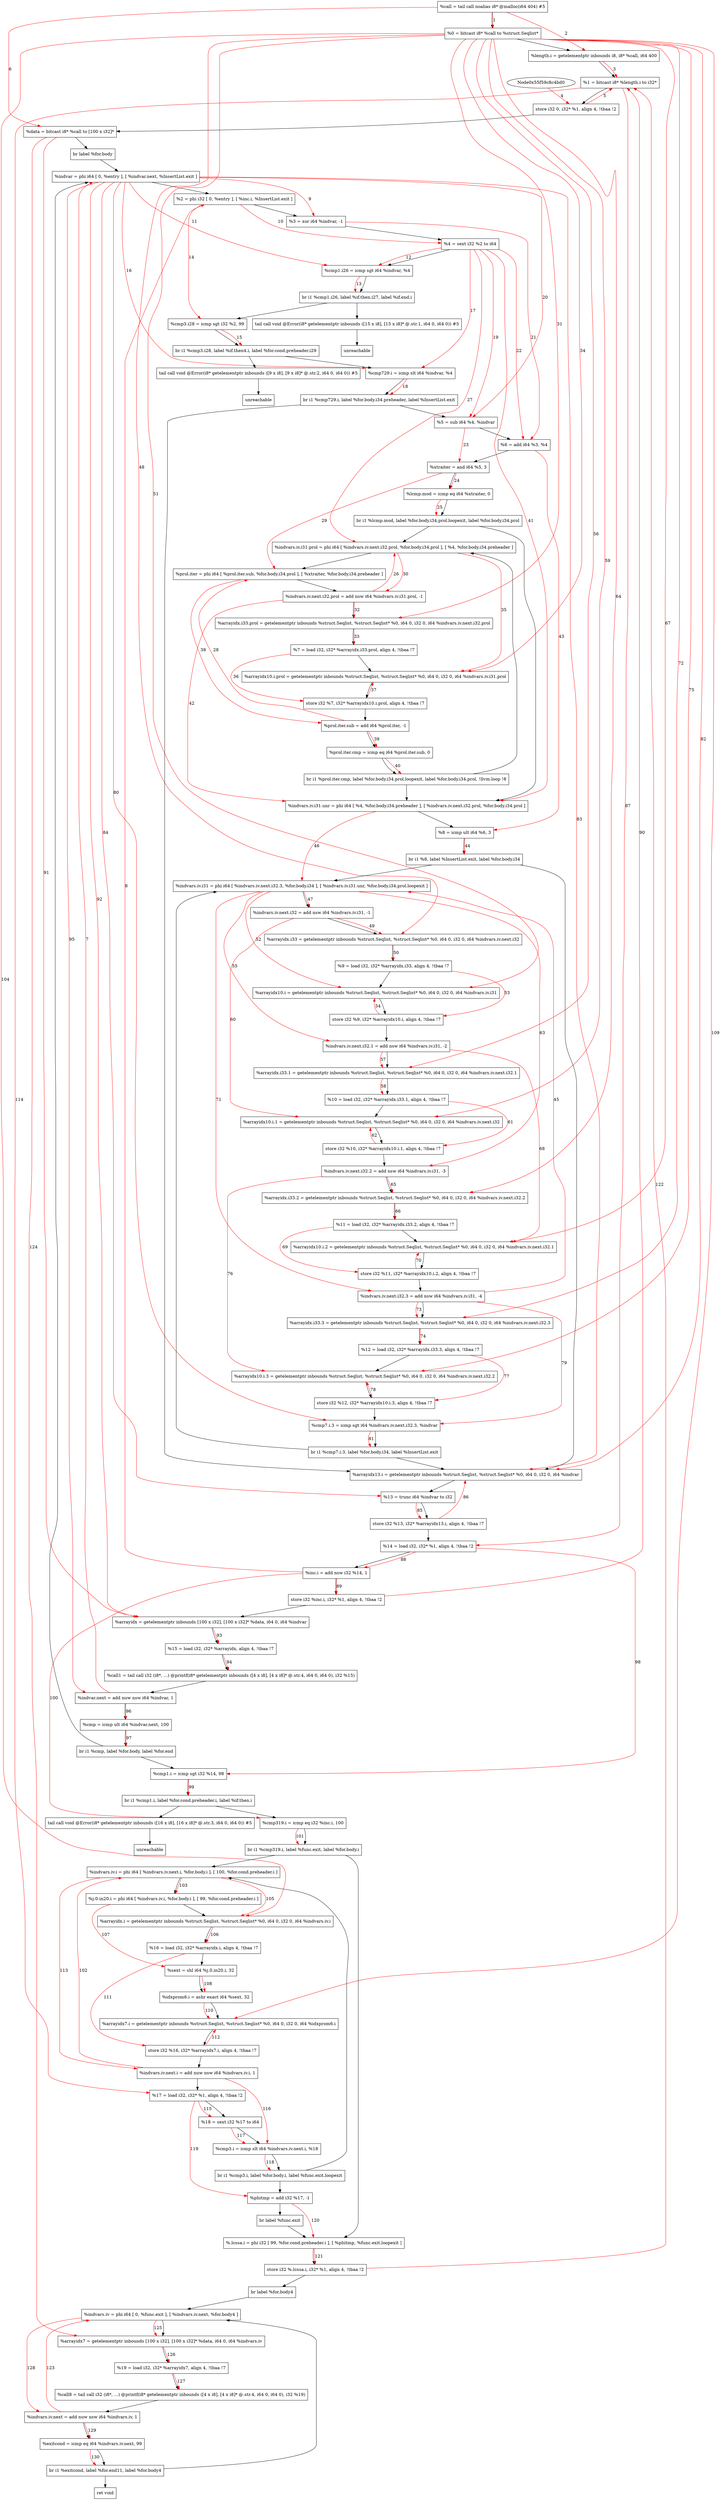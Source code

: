digraph "CDFG for'main' function" {
	Node0x55f59c8ccb30[shape=record, label="  %call = tail call noalias i8* @malloc(i64 404) #5"]
	Node0x55f59c8ccc08[shape=record, label="  %0 = bitcast i8* %call to %struct.Seqlist*"]
	Node0x55f59c8cccd0[shape=record, label="  %length.i = getelementptr inbounds i8, i8* %call, i64 400"]
	Node0x55f59c8ccd68[shape=record, label="  %1 = bitcast i8* %length.i to i32*"]
	Node0x55f59c8cce00[shape=record, label="  store i32 0, i32* %1, align 4, !tbaa !2"]
	Node0x55f59c8cce68[shape=record, label="  %data = bitcast i8* %call to [100 x i32]*"]
	Node0x55f59c8ccfa8[shape=record, label="  br label %for.body"]
	Node0x55f59c8c8bc8[shape=record, label="  %indvar = phi i64 [ 0, %entry ], [ %indvar.next, %InsertList.exit ]"]
	Node0x55f59c8c8d68[shape=record, label="  %2 = phi i32 [ 0, %entry ], [ %inc.i, %InsertList.exit ]"]
	Node0x55f59c8c8e30[shape=record, label="  %3 = xor i64 %indvar, -1"]
	Node0x55f59c8c8e88[shape=record, label="  %4 = sext i32 %2 to i64"]
	Node0x55f59c8c8f50[shape=record, label="  %cmp1.i26 = icmp sgt i64 %indvar, %4"]
	Node0x55f59c8c9198[shape=record, label="  br i1 %cmp1.i26, label %if.then.i27, label %if.end.i"]
	Node0x55f59c8c9230[shape=record, label="  tail call void @Error(i8* getelementptr inbounds ([15 x i8], [15 x i8]* @.str.1, i64 0, i64 0)) #5"]
	Node0x55f59c8ce060[shape=record, label="  unreachable"]
	Node0x55f59c8ce0d0[shape=record, label="  %cmp3.i28 = icmp sgt i32 %2, 99"]
	Node0x55f59c8cc708[shape=record, label="  br i1 %cmp3.i28, label %if.then4.i, label %for.cond.preheader.i29"]
	Node0x55f59c8ce440[shape=record, label="  %cmp729.i = icmp slt i64 %indvar, %4"]
	Node0x55f59c8ce578[shape=record, label="  br i1 %cmp729.i, label %for.body.i34.preheader, label %InsertList.exit"]
	Node0x55f59c8ce5f0[shape=record, label="  %5 = sub i64 %4, %indvar"]
	Node0x55f59c8ce660[shape=record, label="  %6 = add i64 %3, %4"]
	Node0x55f59c8ce6d0[shape=record, label="  %xtraiter = and i64 %5, 3"]
	Node0x55f59c8ce740[shape=record, label="  %lcmp.mod = icmp eq i64 %xtraiter, 0"]
	Node0x55f59c8ce9c8[shape=record, label="  br i1 %lcmp.mod, label %for.body.i34.prol.loopexit, label %for.body.i34.prol"]
	Node0x55f59c8ceb18[shape=record, label="  %indvars.iv.i31.prol = phi i64 [ %indvars.iv.next.i32.prol, %for.body.i34.prol ], [ %4, %for.body.i34.preheader ]"]
	Node0x55f59c8ceca8[shape=record, label="  %prol.iter = phi i64 [ %prol.iter.sub, %for.body.i34.prol ], [ %xtraiter, %for.body.i34.preheader ]"]
	Node0x55f59c8ceda0[shape=record, label="  %indvars.iv.next.i32.prol = add nsw i64 %indvars.iv.i31.prol, -1"]
	Node0x55f59c8cee40[shape=record, label="  %arrayidx.i33.prol = getelementptr inbounds %struct.Seqlist, %struct.Seqlist* %0, i64 0, i32 0, i64 %indvars.iv.next.i32.prol"]
	Node0x55f59c8ce938[shape=record, label="  %7 = load i32, i32* %arrayidx.i33.prol, align 4, !tbaa !7"]
	Node0x55f59c8ceef0[shape=record, label="  %arrayidx10.i.prol = getelementptr inbounds %struct.Seqlist, %struct.Seqlist* %0, i64 0, i32 0, i64 %indvars.iv.i31.prol"]
	Node0x55f59c8cef70[shape=record, label="  store i32 %7, i32* %arrayidx10.i.prol, align 4, !tbaa !7"]
	Node0x55f59c8ceff0[shape=record, label="  %prol.iter.sub = add i64 %prol.iter, -1"]
	Node0x55f59c8cf380[shape=record, label="  %prol.iter.cmp = icmp eq i64 %prol.iter.sub, 0"]
	Node0x55f59c8cf408[shape=record, label="  br i1 %prol.iter.cmp, label %for.body.i34.prol.loopexit, label %for.body.i34.prol, !llvm.loop !8"]
	Node0x55f59c8cf568[shape=record, label="  %indvars.iv.i31.unr = phi i64 [ %4, %for.body.i34.preheader ], [ %indvars.iv.next.i32.prol, %for.body.i34.prol ]"]
	Node0x55f59c8cf630[shape=record, label="  %8 = icmp ult i64 %6, 3"]
	Node0x55f59c8cf748[shape=record, label="  br i1 %8, label %InsertList.exit, label %for.body.i34"]
	Node0x55f59c8cf7c0[shape=record, label="  tail call void @Error(i8* getelementptr inbounds ([9 x i8], [9 x i8]* @.str.2, i64 0, i64 0)) #5"]
	Node0x55f59c8cf860[shape=record, label="  unreachable"]
	Node0x55f59c8cf8d8[shape=record, label="  %indvars.iv.i31 = phi i64 [ %indvars.iv.next.i32.3, %for.body.i34 ], [ %indvars.iv.i31.unr, %for.body.i34.prol.loopexit ]"]
	Node0x55f59c8cf9a0[shape=record, label="  %indvars.iv.next.i32 = add nsw i64 %indvars.iv.i31, -1"]
	Node0x55f59c8cfad0[shape=record, label="  %arrayidx.i33 = getelementptr inbounds %struct.Seqlist, %struct.Seqlist* %0, i64 0, i32 0, i64 %indvars.iv.next.i32"]
	Node0x55f59c8c9108[shape=record, label="  %9 = load i32, i32* %arrayidx.i33, align 4, !tbaa !7"]
	Node0x55f59c8cfb80[shape=record, label="  %arrayidx10.i = getelementptr inbounds %struct.Seqlist, %struct.Seqlist* %0, i64 0, i32 0, i64 %indvars.iv.i31"]
	Node0x55f59c8cfc00[shape=record, label="  store i32 %9, i32* %arrayidx10.i, align 4, !tbaa !7"]
	Node0x55f59c8cfc80[shape=record, label="  %indvars.iv.next.i32.1 = add nsw i64 %indvars.iv.i31, -2"]
	Node0x55f59c8cfdb0[shape=record, label="  %arrayidx.i33.1 = getelementptr inbounds %struct.Seqlist, %struct.Seqlist* %0, i64 0, i32 0, i64 %indvars.iv.next.i32.1"]
	Node0x55f59c8cebf8[shape=record, label="  %10 = load i32, i32* %arrayidx.i33.1, align 4, !tbaa !7"]
	Node0x55f59c8cfe90[shape=record, label="  %arrayidx10.i.1 = getelementptr inbounds %struct.Seqlist, %struct.Seqlist* %0, i64 0, i32 0, i64 %indvars.iv.next.i32"]
	Node0x55f59c8cff10[shape=record, label="  store i32 %10, i32* %arrayidx10.i.1, align 4, !tbaa !7"]
	Node0x55f59c8cff90[shape=record, label="  %indvars.iv.next.i32.2 = add nsw i64 %indvars.iv.i31, -3"]
	Node0x55f59c8d0090[shape=record, label="  %arrayidx.i33.2 = getelementptr inbounds %struct.Seqlist, %struct.Seqlist* %0, i64 0, i32 0, i64 %indvars.iv.next.i32.2"]
	Node0x55f59c8d00f8[shape=record, label="  %11 = load i32, i32* %arrayidx.i33.2, align 4, !tbaa !7"]
	Node0x55f59c8d01d0[shape=record, label="  %arrayidx10.i.2 = getelementptr inbounds %struct.Seqlist, %struct.Seqlist* %0, i64 0, i32 0, i64 %indvars.iv.next.i32.1"]
	Node0x55f59c8d0250[shape=record, label="  store i32 %11, i32* %arrayidx10.i.2, align 4, !tbaa !7"]
	Node0x55f59c8d02d0[shape=record, label="  %indvars.iv.next.i32.3 = add nsw i64 %indvars.iv.i31, -4"]
	Node0x55f59c8d0370[shape=record, label="  %arrayidx.i33.3 = getelementptr inbounds %struct.Seqlist, %struct.Seqlist* %0, i64 0, i32 0, i64 %indvars.iv.next.i32.3"]
	Node0x55f59c8c9028[shape=record, label="  %12 = load i32, i32* %arrayidx.i33.3, align 4, !tbaa !7"]
	Node0x55f59c8d0450[shape=record, label="  %arrayidx10.i.3 = getelementptr inbounds %struct.Seqlist, %struct.Seqlist* %0, i64 0, i32 0, i64 %indvars.iv.next.i32.2"]
	Node0x55f59c8d04d0[shape=record, label="  store i32 %12, i32* %arrayidx10.i.3, align 4, !tbaa !7"]
	Node0x55f59c8d0580[shape=record, label="  %cmp7.i.3 = icmp sgt i64 %indvars.iv.next.i32.3, %indvar"]
	Node0x55f59c8d0608[shape=record, label="  br i1 %cmp7.i.3, label %for.body.i34, label %InsertList.exit"]
	Node0x55f59c8d06b0[shape=record, label="  %arrayidx13.i = getelementptr inbounds %struct.Seqlist, %struct.Seqlist* %0, i64 0, i32 0, i64 %indvar"]
	Node0x55f59c8c8b78[shape=record, label="  %13 = trunc i64 %indvar to i32"]
	Node0x55f59c8d0730[shape=record, label="  store i32 %13, i32* %arrayidx13.i, align 4, !tbaa !7"]
	Node0x55f59c8d0798[shape=record, label="  %14 = load i32, i32* %1, align 4, !tbaa !2"]
	Node0x55f59c8d0810[shape=record, label="  %inc.i = add nsw i32 %14, 1"]
	Node0x55f59c8d0880[shape=record, label="  store i32 %inc.i, i32* %1, align 4, !tbaa !2"]
	Node0x55f59c8d0918[shape=record, label="  %arrayidx = getelementptr inbounds [100 x i32], [100 x i32]* %data, i64 0, i64 %indvar"]
	Node0x55f59c8c8ce8[shape=record, label="  %15 = load i32, i32* %arrayidx, align 4, !tbaa !7"]
	Node0x55f59c8d0a38[shape=record, label="  %call1 = tail call i32 (i8*, ...) @printf(i8* getelementptr inbounds ([4 x i8], [4 x i8]* @.str.4, i64 0, i64 0), i32 %15)"]
	Node0x55f59c8d0b10[shape=record, label="  %indvar.next = add nuw nsw i64 %indvar, 1"]
	Node0x55f59c8d0b80[shape=record, label="  %cmp = icmp ult i64 %indvar.next, 100"]
	Node0x55f59c8d12b8[shape=record, label="  br i1 %cmp, label %for.body, label %for.end"]
	Node0x55f59c8d1330[shape=record, label="  %cmp1.i = icmp sgt i32 %14, 98"]
	Node0x55f59c8d1558[shape=record, label="  br i1 %cmp1.i, label %for.cond.preheader.i, label %if.then.i"]
	Node0x55f59c8d1630[shape=record, label="  %cmp319.i = icmp eq i32 %inc.i, 100"]
	Node0x55f59c8d1848[shape=record, label="  br i1 %cmp319.i, label %func.exit, label %for.body.i"]
	Node0x55f59c8d18e0[shape=record, label="  tail call void @Error(i8* getelementptr inbounds ([16 x i8], [16 x i8]* @.str.3, i64 0, i64 0)) #5"]
	Node0x55f59c8d1980[shape=record, label="  unreachable"]
	Node0x55f59c8d1a58[shape=record, label="  %indvars.iv.i = phi i64 [ %indvars.iv.next.i, %for.body.i ], [ 100, %for.cond.preheader.i ]"]
	Node0x55f59c8d1b58[shape=record, label="  %j.0.in20.i = phi i64 [ %indvars.iv.i, %for.body.i ], [ 99, %for.cond.preheader.i ]"]
	Node0x55f59c8d1c50[shape=record, label="  %arrayidx.i = getelementptr inbounds %struct.Seqlist, %struct.Seqlist* %0, i64 0, i32 0, i64 %indvars.iv.i"]
	Node0x55f59c8d14c8[shape=record, label="  %16 = load i32, i32* %arrayidx.i, align 4, !tbaa !7"]
	Node0x55f59c8d1d00[shape=record, label="  %sext = shl i64 %j.0.in20.i, 32"]
	Node0x55f59c8d1d90[shape=record, label="  %idxprom6.i = ashr exact i64 %sext, 32"]
	Node0x55f59c8d1e60[shape=record, label="  %arrayidx7.i = getelementptr inbounds %struct.Seqlist, %struct.Seqlist* %0, i64 0, i32 0, i64 %idxprom6.i"]
	Node0x55f59c8d1f10[shape=record, label="  store i32 %16, i32* %arrayidx7.i, align 4, !tbaa !7"]
	Node0x55f59c8d1fc0[shape=record, label="  %indvars.iv.next.i = add nuw nsw i64 %indvars.iv.i, 1"]
	Node0x55f59c8d17b8[shape=record, label="  %17 = load i32, i32* %1, align 4, !tbaa !2"]
	Node0x55f59c8d2018[shape=record, label="  %18 = sext i32 %17 to i64"]
	Node0x55f59c8d20c0[shape=record, label="  %cmp3.i = icmp slt i64 %indvars.iv.next.i, %18"]
	Node0x55f59c8cf6b8[shape=record, label="  br i1 %cmp3.i, label %for.body.i, label %func.exit.loopexit"]
	Node0x55f59c8d2200[shape=record, label="  %phitmp = add i32 %17, -1"]
	Node0x55f59c8d2168[shape=record, label="  br label %func.exit"]
	Node0x55f59c8d2248[shape=record, label="  %.lcssa.i = phi i32 [ 99, %for.cond.preheader.i ], [ %phitmp, %func.exit.loopexit ]"]
	Node0x55f59c8d2310[shape=record, label="  store i32 %.lcssa.i, i32* %1, align 4, !tbaa !2"]
	Node0x55f59c8d23c8[shape=record, label="  br label %for.body4"]
	Node0x55f59c8d2478[shape=record, label="  %indvars.iv = phi i64 [ 0, %func.exit ], [ %indvars.iv.next, %for.body4 ]"]
	Node0x55f59c8d2588[shape=record, label="  %arrayidx7 = getelementptr inbounds [100 x i32], [100 x i32]* %data, i64 0, i64 %indvars.iv"]
	Node0x55f59c8d2628[shape=record, label="  %19 = load i32, i32* %arrayidx7, align 4, !tbaa !7"]
	Node0x55f59c8d26d8[shape=record, label="  %call8 = tail call i32 (i8*, ...) @printf(i8* getelementptr inbounds ([4 x i8], [4 x i8]* @.str.4, i64 0, i64 0), i32 %19)"]
	Node0x55f59c8d27b0[shape=record, label="  %indvars.iv.next = add nuw nsw i64 %indvars.iv, 1"]
	Node0x55f59c8d2820[shape=record, label="  %exitcond = icmp eq i64 %indvars.iv.next, 99"]
	Node0x55f59c8d2928[shape=record, label="  br i1 %exitcond, label %for.end11, label %for.body4"]
	Node0x55f59c8d2970[shape=record, label="  ret void"]
	Node0x55f59c8ccb30 -> Node0x55f59c8ccc08
	Node0x55f59c8ccc08 -> Node0x55f59c8cccd0
	Node0x55f59c8cccd0 -> Node0x55f59c8ccd68
	Node0x55f59c8ccd68 -> Node0x55f59c8cce00
	Node0x55f59c8cce00 -> Node0x55f59c8cce68
	Node0x55f59c8cce68 -> Node0x55f59c8ccfa8
	Node0x55f59c8ccfa8 -> Node0x55f59c8c8bc8
	Node0x55f59c8c8bc8 -> Node0x55f59c8c8d68
	Node0x55f59c8c8d68 -> Node0x55f59c8c8e30
	Node0x55f59c8c8e30 -> Node0x55f59c8c8e88
	Node0x55f59c8c8e88 -> Node0x55f59c8c8f50
	Node0x55f59c8c8f50 -> Node0x55f59c8c9198
	Node0x55f59c8c9198 -> Node0x55f59c8c9230
	Node0x55f59c8c9198 -> Node0x55f59c8ce0d0
	Node0x55f59c8c9230 -> Node0x55f59c8ce060
	Node0x55f59c8ce0d0 -> Node0x55f59c8cc708
	Node0x55f59c8cc708 -> Node0x55f59c8cf7c0
	Node0x55f59c8cc708 -> Node0x55f59c8ce440
	Node0x55f59c8ce440 -> Node0x55f59c8ce578
	Node0x55f59c8ce578 -> Node0x55f59c8ce5f0
	Node0x55f59c8ce578 -> Node0x55f59c8d06b0
	Node0x55f59c8ce5f0 -> Node0x55f59c8ce660
	Node0x55f59c8ce660 -> Node0x55f59c8ce6d0
	Node0x55f59c8ce6d0 -> Node0x55f59c8ce740
	Node0x55f59c8ce740 -> Node0x55f59c8ce9c8
	Node0x55f59c8ce9c8 -> Node0x55f59c8cf568
	Node0x55f59c8ce9c8 -> Node0x55f59c8ceb18
	Node0x55f59c8ceb18 -> Node0x55f59c8ceca8
	Node0x55f59c8ceca8 -> Node0x55f59c8ceda0
	Node0x55f59c8ceda0 -> Node0x55f59c8cee40
	Node0x55f59c8cee40 -> Node0x55f59c8ce938
	Node0x55f59c8ce938 -> Node0x55f59c8ceef0
	Node0x55f59c8ceef0 -> Node0x55f59c8cef70
	Node0x55f59c8cef70 -> Node0x55f59c8ceff0
	Node0x55f59c8ceff0 -> Node0x55f59c8cf380
	Node0x55f59c8cf380 -> Node0x55f59c8cf408
	Node0x55f59c8cf408 -> Node0x55f59c8cf568
	Node0x55f59c8cf408 -> Node0x55f59c8ceb18
	Node0x55f59c8cf568 -> Node0x55f59c8cf630
	Node0x55f59c8cf630 -> Node0x55f59c8cf748
	Node0x55f59c8cf748 -> Node0x55f59c8d06b0
	Node0x55f59c8cf748 -> Node0x55f59c8cf8d8
	Node0x55f59c8cf7c0 -> Node0x55f59c8cf860
	Node0x55f59c8cf8d8 -> Node0x55f59c8cf9a0
	Node0x55f59c8cf9a0 -> Node0x55f59c8cfad0
	Node0x55f59c8cfad0 -> Node0x55f59c8c9108
	Node0x55f59c8c9108 -> Node0x55f59c8cfb80
	Node0x55f59c8cfb80 -> Node0x55f59c8cfc00
	Node0x55f59c8cfc00 -> Node0x55f59c8cfc80
	Node0x55f59c8cfc80 -> Node0x55f59c8cfdb0
	Node0x55f59c8cfdb0 -> Node0x55f59c8cebf8
	Node0x55f59c8cebf8 -> Node0x55f59c8cfe90
	Node0x55f59c8cfe90 -> Node0x55f59c8cff10
	Node0x55f59c8cff10 -> Node0x55f59c8cff90
	Node0x55f59c8cff90 -> Node0x55f59c8d0090
	Node0x55f59c8d0090 -> Node0x55f59c8d00f8
	Node0x55f59c8d00f8 -> Node0x55f59c8d01d0
	Node0x55f59c8d01d0 -> Node0x55f59c8d0250
	Node0x55f59c8d0250 -> Node0x55f59c8d02d0
	Node0x55f59c8d02d0 -> Node0x55f59c8d0370
	Node0x55f59c8d0370 -> Node0x55f59c8c9028
	Node0x55f59c8c9028 -> Node0x55f59c8d0450
	Node0x55f59c8d0450 -> Node0x55f59c8d04d0
	Node0x55f59c8d04d0 -> Node0x55f59c8d0580
	Node0x55f59c8d0580 -> Node0x55f59c8d0608
	Node0x55f59c8d0608 -> Node0x55f59c8cf8d8
	Node0x55f59c8d0608 -> Node0x55f59c8d06b0
	Node0x55f59c8d06b0 -> Node0x55f59c8c8b78
	Node0x55f59c8c8b78 -> Node0x55f59c8d0730
	Node0x55f59c8d0730 -> Node0x55f59c8d0798
	Node0x55f59c8d0798 -> Node0x55f59c8d0810
	Node0x55f59c8d0810 -> Node0x55f59c8d0880
	Node0x55f59c8d0880 -> Node0x55f59c8d0918
	Node0x55f59c8d0918 -> Node0x55f59c8c8ce8
	Node0x55f59c8c8ce8 -> Node0x55f59c8d0a38
	Node0x55f59c8d0a38 -> Node0x55f59c8d0b10
	Node0x55f59c8d0b10 -> Node0x55f59c8d0b80
	Node0x55f59c8d0b80 -> Node0x55f59c8d12b8
	Node0x55f59c8d12b8 -> Node0x55f59c8c8bc8
	Node0x55f59c8d12b8 -> Node0x55f59c8d1330
	Node0x55f59c8d1330 -> Node0x55f59c8d1558
	Node0x55f59c8d1558 -> Node0x55f59c8d1630
	Node0x55f59c8d1558 -> Node0x55f59c8d18e0
	Node0x55f59c8d1630 -> Node0x55f59c8d1848
	Node0x55f59c8d1848 -> Node0x55f59c8d2248
	Node0x55f59c8d1848 -> Node0x55f59c8d1a58
	Node0x55f59c8d18e0 -> Node0x55f59c8d1980
	Node0x55f59c8d1a58 -> Node0x55f59c8d1b58
	Node0x55f59c8d1b58 -> Node0x55f59c8d1c50
	Node0x55f59c8d1c50 -> Node0x55f59c8d14c8
	Node0x55f59c8d14c8 -> Node0x55f59c8d1d00
	Node0x55f59c8d1d00 -> Node0x55f59c8d1d90
	Node0x55f59c8d1d90 -> Node0x55f59c8d1e60
	Node0x55f59c8d1e60 -> Node0x55f59c8d1f10
	Node0x55f59c8d1f10 -> Node0x55f59c8d1fc0
	Node0x55f59c8d1fc0 -> Node0x55f59c8d17b8
	Node0x55f59c8d17b8 -> Node0x55f59c8d2018
	Node0x55f59c8d2018 -> Node0x55f59c8d20c0
	Node0x55f59c8d20c0 -> Node0x55f59c8cf6b8
	Node0x55f59c8cf6b8 -> Node0x55f59c8d1a58
	Node0x55f59c8cf6b8 -> Node0x55f59c8d2200
	Node0x55f59c8d2200 -> Node0x55f59c8d2168
	Node0x55f59c8d2168 -> Node0x55f59c8d2248
	Node0x55f59c8d2248 -> Node0x55f59c8d2310
	Node0x55f59c8d2310 -> Node0x55f59c8d23c8
	Node0x55f59c8d23c8 -> Node0x55f59c8d2478
	Node0x55f59c8d2478 -> Node0x55f59c8d2588
	Node0x55f59c8d2588 -> Node0x55f59c8d2628
	Node0x55f59c8d2628 -> Node0x55f59c8d26d8
	Node0x55f59c8d26d8 -> Node0x55f59c8d27b0
	Node0x55f59c8d27b0 -> Node0x55f59c8d2820
	Node0x55f59c8d2820 -> Node0x55f59c8d2928
	Node0x55f59c8d2928 -> Node0x55f59c8d2970
	Node0x55f59c8d2928 -> Node0x55f59c8d2478
edge [color=red]
	Node0x55f59c8ccb30 -> Node0x55f59c8ccc08[label="1"]
	Node0x55f59c8ccb30 -> Node0x55f59c8cccd0[label="2"]
	Node0x55f59c8cccd0 -> Node0x55f59c8ccd68[label="3"]
	Node0x55f59c8c4bd0 -> Node0x55f59c8cce00[label="4"]
	Node0x55f59c8cce00 -> Node0x55f59c8ccd68[label="5"]
	Node0x55f59c8ccb30 -> Node0x55f59c8cce68[label="6"]
	Node0x55f59c8d0b10 -> Node0x55f59c8c8bc8[label="7"]
	Node0x55f59c8d0810 -> Node0x55f59c8c8d68[label="8"]
	Node0x55f59c8c8bc8 -> Node0x55f59c8c8e30[label="9"]
	Node0x55f59c8c8d68 -> Node0x55f59c8c8e88[label="10"]
	Node0x55f59c8c8bc8 -> Node0x55f59c8c8f50[label="11"]
	Node0x55f59c8c8e88 -> Node0x55f59c8c8f50[label="12"]
	Node0x55f59c8c8f50 -> Node0x55f59c8c9198[label="13"]
	Node0x55f59c8c8d68 -> Node0x55f59c8ce0d0[label="14"]
	Node0x55f59c8ce0d0 -> Node0x55f59c8cc708[label="15"]
	Node0x55f59c8c8bc8 -> Node0x55f59c8ce440[label="16"]
	Node0x55f59c8c8e88 -> Node0x55f59c8ce440[label="17"]
	Node0x55f59c8ce440 -> Node0x55f59c8ce578[label="18"]
	Node0x55f59c8c8e88 -> Node0x55f59c8ce5f0[label="19"]
	Node0x55f59c8c8bc8 -> Node0x55f59c8ce5f0[label="20"]
	Node0x55f59c8c8e30 -> Node0x55f59c8ce660[label="21"]
	Node0x55f59c8c8e88 -> Node0x55f59c8ce660[label="22"]
	Node0x55f59c8ce5f0 -> Node0x55f59c8ce6d0[label="23"]
	Node0x55f59c8ce6d0 -> Node0x55f59c8ce740[label="24"]
	Node0x55f59c8ce740 -> Node0x55f59c8ce9c8[label="25"]
	Node0x55f59c8ceda0 -> Node0x55f59c8ceb18[label="26"]
	Node0x55f59c8c8e88 -> Node0x55f59c8ceb18[label="27"]
	Node0x55f59c8ceff0 -> Node0x55f59c8ceca8[label="28"]
	Node0x55f59c8ce6d0 -> Node0x55f59c8ceca8[label="29"]
	Node0x55f59c8ceb18 -> Node0x55f59c8ceda0[label="30"]
	Node0x55f59c8ccc08 -> Node0x55f59c8cee40[label="31"]
	Node0x55f59c8ceda0 -> Node0x55f59c8cee40[label="32"]
	Node0x55f59c8cee40 -> Node0x55f59c8ce938[label="33"]
	Node0x55f59c8ccc08 -> Node0x55f59c8ceef0[label="34"]
	Node0x55f59c8ceb18 -> Node0x55f59c8ceef0[label="35"]
	Node0x55f59c8ce938 -> Node0x55f59c8cef70[label="36"]
	Node0x55f59c8cef70 -> Node0x55f59c8ceef0[label="37"]
	Node0x55f59c8ceca8 -> Node0x55f59c8ceff0[label="38"]
	Node0x55f59c8ceff0 -> Node0x55f59c8cf380[label="39"]
	Node0x55f59c8cf380 -> Node0x55f59c8cf408[label="40"]
	Node0x55f59c8c8e88 -> Node0x55f59c8cf568[label="41"]
	Node0x55f59c8ceda0 -> Node0x55f59c8cf568[label="42"]
	Node0x55f59c8ce660 -> Node0x55f59c8cf630[label="43"]
	Node0x55f59c8cf630 -> Node0x55f59c8cf748[label="44"]
	Node0x55f59c8d02d0 -> Node0x55f59c8cf8d8[label="45"]
	Node0x55f59c8cf568 -> Node0x55f59c8cf8d8[label="46"]
	Node0x55f59c8cf8d8 -> Node0x55f59c8cf9a0[label="47"]
	Node0x55f59c8ccc08 -> Node0x55f59c8cfad0[label="48"]
	Node0x55f59c8cf9a0 -> Node0x55f59c8cfad0[label="49"]
	Node0x55f59c8cfad0 -> Node0x55f59c8c9108[label="50"]
	Node0x55f59c8ccc08 -> Node0x55f59c8cfb80[label="51"]
	Node0x55f59c8cf8d8 -> Node0x55f59c8cfb80[label="52"]
	Node0x55f59c8c9108 -> Node0x55f59c8cfc00[label="53"]
	Node0x55f59c8cfc00 -> Node0x55f59c8cfb80[label="54"]
	Node0x55f59c8cf8d8 -> Node0x55f59c8cfc80[label="55"]
	Node0x55f59c8ccc08 -> Node0x55f59c8cfdb0[label="56"]
	Node0x55f59c8cfc80 -> Node0x55f59c8cfdb0[label="57"]
	Node0x55f59c8cfdb0 -> Node0x55f59c8cebf8[label="58"]
	Node0x55f59c8ccc08 -> Node0x55f59c8cfe90[label="59"]
	Node0x55f59c8cf9a0 -> Node0x55f59c8cfe90[label="60"]
	Node0x55f59c8cebf8 -> Node0x55f59c8cff10[label="61"]
	Node0x55f59c8cff10 -> Node0x55f59c8cfe90[label="62"]
	Node0x55f59c8cf8d8 -> Node0x55f59c8cff90[label="63"]
	Node0x55f59c8ccc08 -> Node0x55f59c8d0090[label="64"]
	Node0x55f59c8cff90 -> Node0x55f59c8d0090[label="65"]
	Node0x55f59c8d0090 -> Node0x55f59c8d00f8[label="66"]
	Node0x55f59c8ccc08 -> Node0x55f59c8d01d0[label="67"]
	Node0x55f59c8cfc80 -> Node0x55f59c8d01d0[label="68"]
	Node0x55f59c8d00f8 -> Node0x55f59c8d0250[label="69"]
	Node0x55f59c8d0250 -> Node0x55f59c8d01d0[label="70"]
	Node0x55f59c8cf8d8 -> Node0x55f59c8d02d0[label="71"]
	Node0x55f59c8ccc08 -> Node0x55f59c8d0370[label="72"]
	Node0x55f59c8d02d0 -> Node0x55f59c8d0370[label="73"]
	Node0x55f59c8d0370 -> Node0x55f59c8c9028[label="74"]
	Node0x55f59c8ccc08 -> Node0x55f59c8d0450[label="75"]
	Node0x55f59c8cff90 -> Node0x55f59c8d0450[label="76"]
	Node0x55f59c8c9028 -> Node0x55f59c8d04d0[label="77"]
	Node0x55f59c8d04d0 -> Node0x55f59c8d0450[label="78"]
	Node0x55f59c8d02d0 -> Node0x55f59c8d0580[label="79"]
	Node0x55f59c8c8bc8 -> Node0x55f59c8d0580[label="80"]
	Node0x55f59c8d0580 -> Node0x55f59c8d0608[label="81"]
	Node0x55f59c8ccc08 -> Node0x55f59c8d06b0[label="82"]
	Node0x55f59c8c8bc8 -> Node0x55f59c8d06b0[label="83"]
	Node0x55f59c8c8bc8 -> Node0x55f59c8c8b78[label="84"]
	Node0x55f59c8c8b78 -> Node0x55f59c8d0730[label="85"]
	Node0x55f59c8d0730 -> Node0x55f59c8d06b0[label="86"]
	Node0x55f59c8ccd68 -> Node0x55f59c8d0798[label="87"]
	Node0x55f59c8d0798 -> Node0x55f59c8d0810[label="88"]
	Node0x55f59c8d0810 -> Node0x55f59c8d0880[label="89"]
	Node0x55f59c8d0880 -> Node0x55f59c8ccd68[label="90"]
	Node0x55f59c8cce68 -> Node0x55f59c8d0918[label="91"]
	Node0x55f59c8c8bc8 -> Node0x55f59c8d0918[label="92"]
	Node0x55f59c8d0918 -> Node0x55f59c8c8ce8[label="93"]
	Node0x55f59c8c8ce8 -> Node0x55f59c8d0a38[label="94"]
	Node0x55f59c8c8bc8 -> Node0x55f59c8d0b10[label="95"]
	Node0x55f59c8d0b10 -> Node0x55f59c8d0b80[label="96"]
	Node0x55f59c8d0b80 -> Node0x55f59c8d12b8[label="97"]
	Node0x55f59c8d0798 -> Node0x55f59c8d1330[label="98"]
	Node0x55f59c8d1330 -> Node0x55f59c8d1558[label="99"]
	Node0x55f59c8d0810 -> Node0x55f59c8d1630[label="100"]
	Node0x55f59c8d1630 -> Node0x55f59c8d1848[label="101"]
	Node0x55f59c8d1fc0 -> Node0x55f59c8d1a58[label="102"]
	Node0x55f59c8d1a58 -> Node0x55f59c8d1b58[label="103"]
	Node0x55f59c8ccc08 -> Node0x55f59c8d1c50[label="104"]
	Node0x55f59c8d1a58 -> Node0x55f59c8d1c50[label="105"]
	Node0x55f59c8d1c50 -> Node0x55f59c8d14c8[label="106"]
	Node0x55f59c8d1b58 -> Node0x55f59c8d1d00[label="107"]
	Node0x55f59c8d1d00 -> Node0x55f59c8d1d90[label="108"]
	Node0x55f59c8ccc08 -> Node0x55f59c8d1e60[label="109"]
	Node0x55f59c8d1d90 -> Node0x55f59c8d1e60[label="110"]
	Node0x55f59c8d14c8 -> Node0x55f59c8d1f10[label="111"]
	Node0x55f59c8d1f10 -> Node0x55f59c8d1e60[label="112"]
	Node0x55f59c8d1a58 -> Node0x55f59c8d1fc0[label="113"]
	Node0x55f59c8ccd68 -> Node0x55f59c8d17b8[label="114"]
	Node0x55f59c8d17b8 -> Node0x55f59c8d2018[label="115"]
	Node0x55f59c8d1fc0 -> Node0x55f59c8d20c0[label="116"]
	Node0x55f59c8d2018 -> Node0x55f59c8d20c0[label="117"]
	Node0x55f59c8d20c0 -> Node0x55f59c8cf6b8[label="118"]
	Node0x55f59c8d17b8 -> Node0x55f59c8d2200[label="119"]
	Node0x55f59c8d2200 -> Node0x55f59c8d2248[label="120"]
	Node0x55f59c8d2248 -> Node0x55f59c8d2310[label="121"]
	Node0x55f59c8d2310 -> Node0x55f59c8ccd68[label="122"]
	Node0x55f59c8d27b0 -> Node0x55f59c8d2478[label="123"]
	Node0x55f59c8cce68 -> Node0x55f59c8d2588[label="124"]
	Node0x55f59c8d2478 -> Node0x55f59c8d2588[label="125"]
	Node0x55f59c8d2588 -> Node0x55f59c8d2628[label="126"]
	Node0x55f59c8d2628 -> Node0x55f59c8d26d8[label="127"]
	Node0x55f59c8d2478 -> Node0x55f59c8d27b0[label="128"]
	Node0x55f59c8d27b0 -> Node0x55f59c8d2820[label="129"]
	Node0x55f59c8d2820 -> Node0x55f59c8d2928[label="130"]
}
